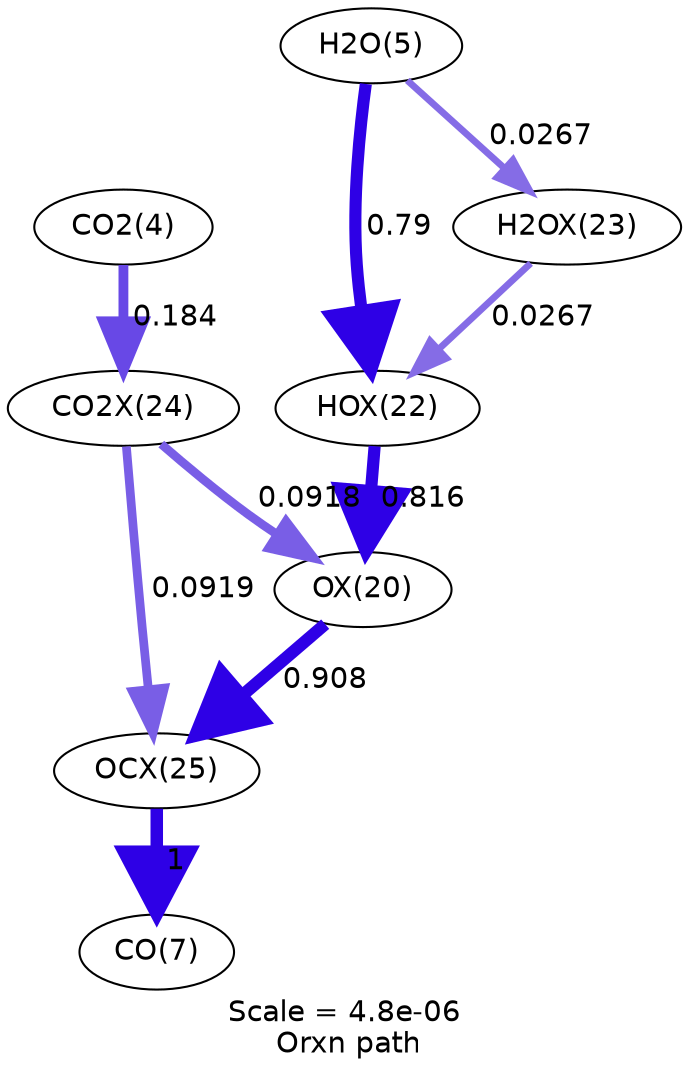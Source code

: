 digraph reaction_paths {
center=1;
s26 -> s24[fontname="Helvetica", penwidth=5.85, arrowsize=2.92, color="0.7, 1.32, 0.9"
, label=" 0.816"];
s24 -> s29[fontname="Helvetica", penwidth=5.93, arrowsize=2.96, color="0.7, 1.41, 0.9"
, label=" 0.908"];
s28 -> s24[fontname="Helvetica", penwidth=4.2, arrowsize=2.1, color="0.7, 0.592, 0.9"
, label=" 0.0918"];
s6 -> s26[fontname="Helvetica", penwidth=5.82, arrowsize=2.91, color="0.7, 1.29, 0.9"
, label=" 0.79"];
s27 -> s26[fontname="Helvetica", penwidth=3.26, arrowsize=1.63, color="0.7, 0.527, 0.9"
, label=" 0.0267"];
s6 -> s27[fontname="Helvetica", penwidth=3.26, arrowsize=1.63, color="0.7, 0.527, 0.9"
, label=" 0.0267"];
s29 -> s8[fontname="Helvetica", penwidth=6, arrowsize=3, color="0.7, 1.5, 0.9"
, label=" 1"];
s28 -> s29[fontname="Helvetica", penwidth=4.2, arrowsize=2.1, color="0.7, 0.592, 0.9"
, label=" 0.0919"];
s5 -> s28[fontname="Helvetica", penwidth=4.72, arrowsize=2.36, color="0.7, 0.684, 0.9"
, label=" 0.184"];
s5 [ fontname="Helvetica", label="CO2(4)"];
s6 [ fontname="Helvetica", label="H2O(5)"];
s8 [ fontname="Helvetica", label="CO(7)"];
s24 [ fontname="Helvetica", label="OX(20)"];
s26 [ fontname="Helvetica", label="HOX(22)"];
s27 [ fontname="Helvetica", label="H2OX(23)"];
s28 [ fontname="Helvetica", label="CO2X(24)"];
s29 [ fontname="Helvetica", label="OCX(25)"];
 label = "Scale = 4.8e-06\l Orxn path";
 fontname = "Helvetica";
}
